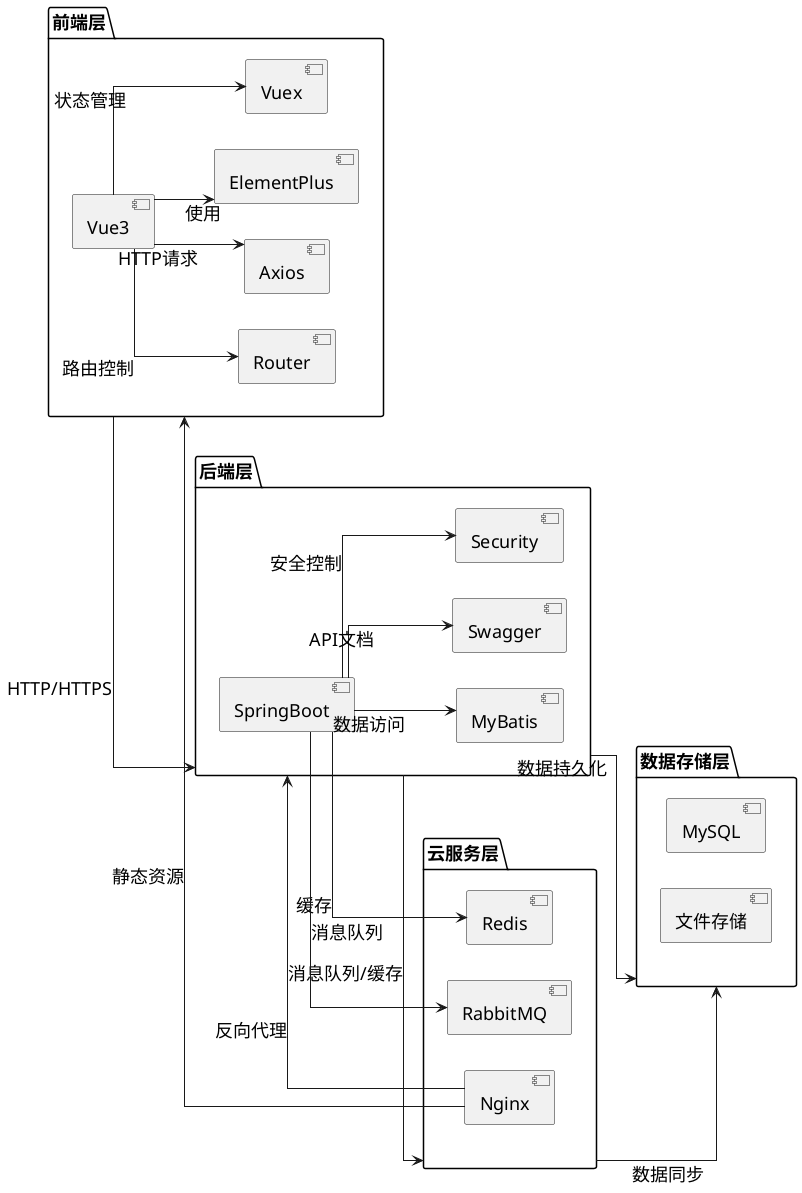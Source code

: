 @startuml 运维系统架构图

' 从左到右排列
left to right direction

' 让连线为直角折线，减少重叠
skinparam linetype ortho

' 增大字体，提升可读性
skinparam defaultFontSize 18

' 前端层
package "前端层" as frontend {
    [Vue3] as vue
    [ElementPlus] as element
    [Vuex] as vuex
    [Router] as router
    [Axios] as axios
}

' 后端层
package "后端层" as backend {
    [SpringBoot] as springboot
    [Security] as security
    [MyBatis] as mybatis
    [Swagger] as swagger
}

' 云服务层
package "云服务层" as cloud {
    [Redis] as redis
    [RabbitMQ] as rabbitmq
    [Nginx] as nginx
}

' 数据存储层
package "数据存储层" as storage {
    [MySQL] as mysql
    [文件存储] as filestorage
}

' 层级之间的关系
frontend --> backend : HTTP/HTTPS

backend --> cloud : 消息队列/缓存

backend --> storage : 数据持久化

cloud --> storage : 数据同步

' 组件内部关系（可选，按需增删）
vue --> element : 使用
vue --> vuex : 状态管理
vue --> router : 路由控制
vue --> axios : HTTP请求

springboot --> security : 安全控制
springboot --> mybatis : 数据访问
springboot --> swagger : API文档
springboot --> redis : 缓存
springboot --> rabbitmq : 消息队列

nginx --> frontend : 静态资源
nginx --> backend : 反向代理

@enduml 